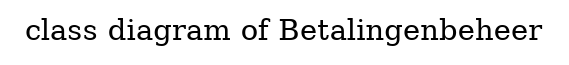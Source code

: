 digraph "class diagram of Betalingenbeheer" {
	graph [bgcolor=white,
		label="class diagram of Betalingenbeheer",
		rankdir=LR
	];
	node [label="\N"];
	edge [fontsize=11,
		minlen=4
	];
}
